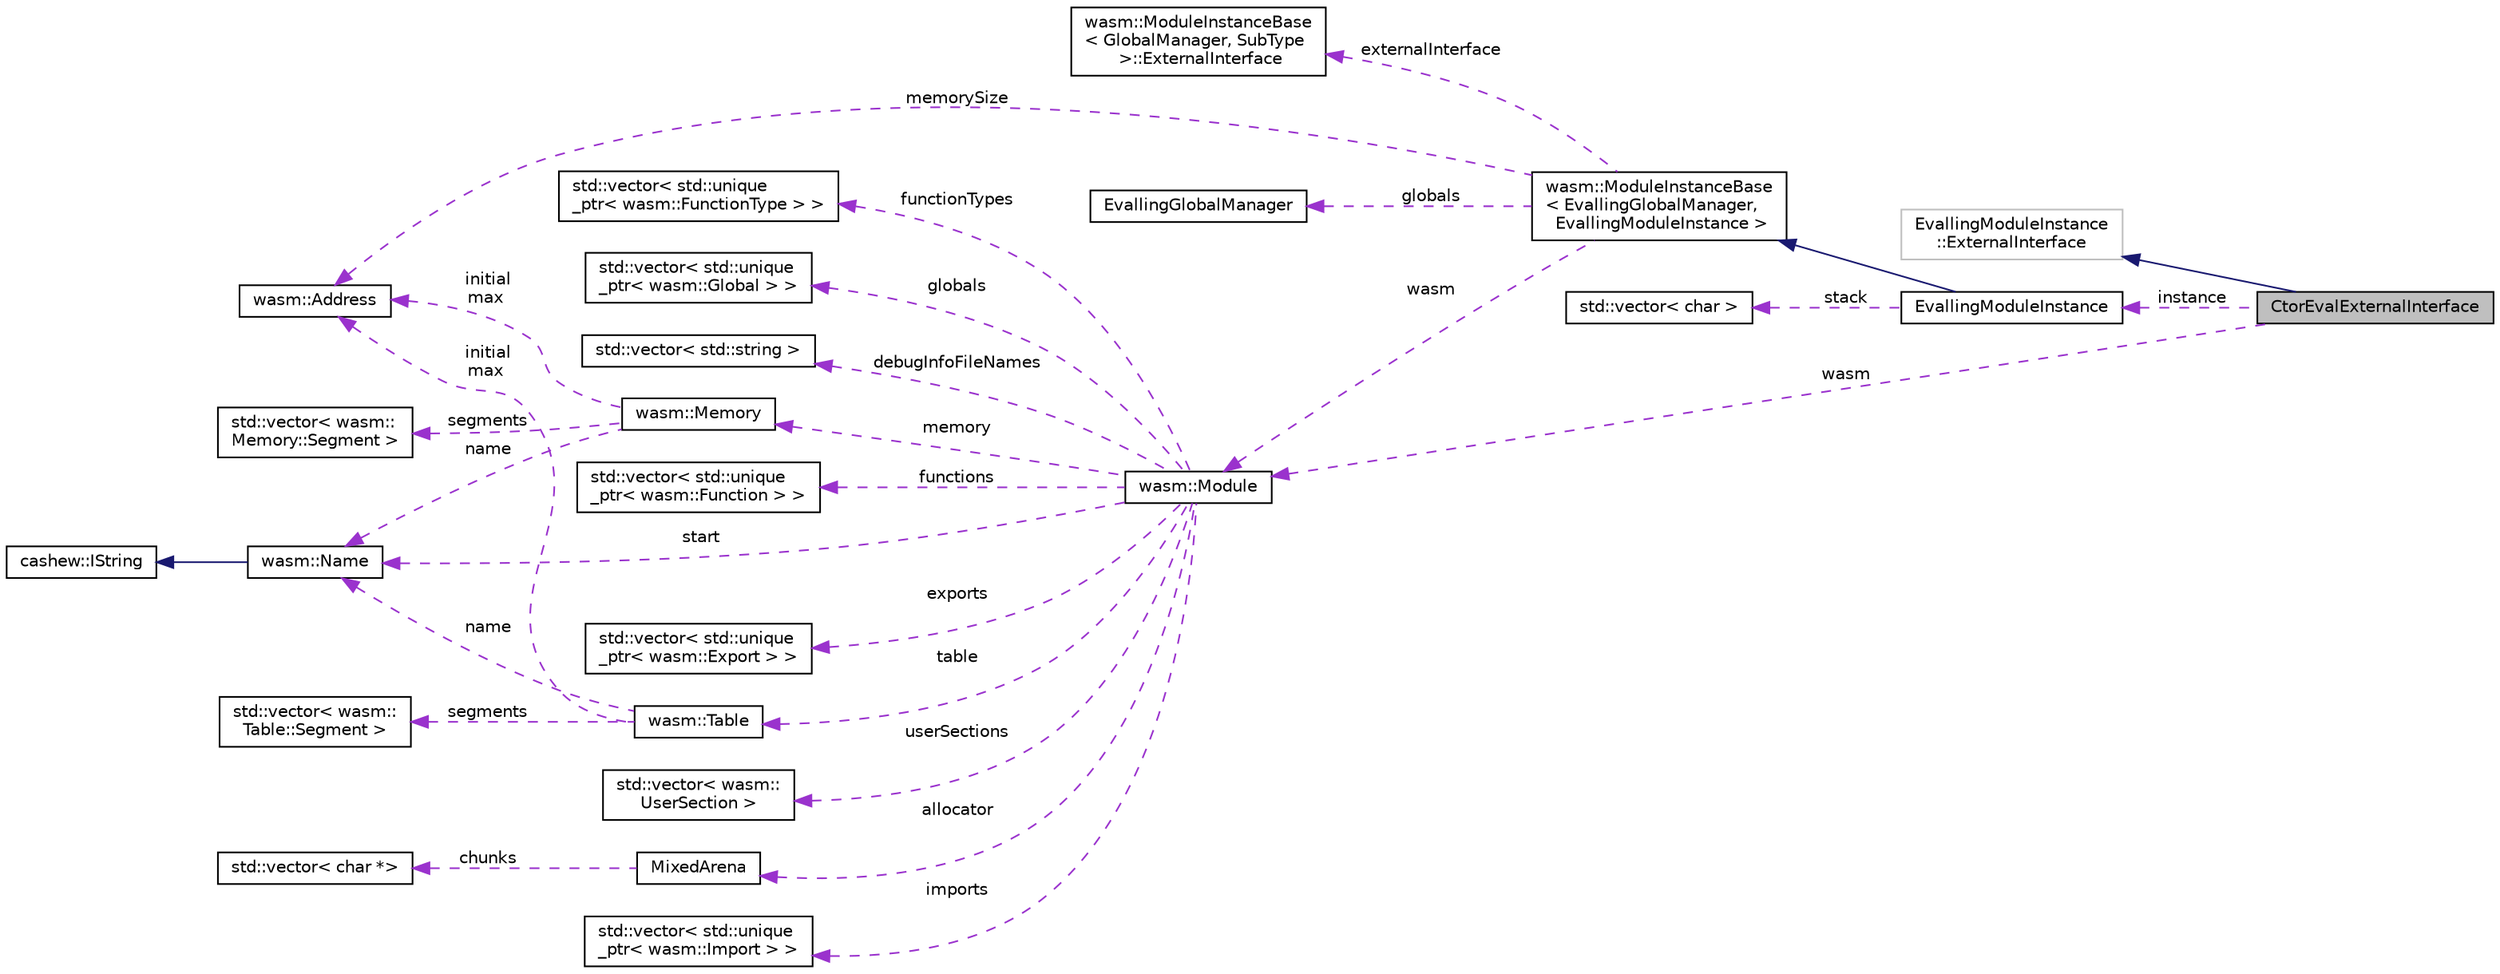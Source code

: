digraph "CtorEvalExternalInterface"
{
  edge [fontname="Helvetica",fontsize="10",labelfontname="Helvetica",labelfontsize="10"];
  node [fontname="Helvetica",fontsize="10",shape=record];
  rankdir="LR";
  Node2 [label="CtorEvalExternalInterface",height=0.2,width=0.4,color="black", fillcolor="grey75", style="filled", fontcolor="black"];
  Node3 -> Node2 [dir="back",color="midnightblue",fontsize="10",style="solid",fontname="Helvetica"];
  Node3 [label="EvallingModuleInstance\l::ExternalInterface",height=0.2,width=0.4,color="grey75", fillcolor="white", style="filled"];
  Node4 -> Node2 [dir="back",color="darkorchid3",fontsize="10",style="dashed",label=" instance" ,fontname="Helvetica"];
  Node4 [label="EvallingModuleInstance",height=0.2,width=0.4,color="black", fillcolor="white", style="filled",URL="$class_evalling_module_instance.html"];
  Node5 -> Node4 [dir="back",color="midnightblue",fontsize="10",style="solid",fontname="Helvetica"];
  Node5 [label="wasm::ModuleInstanceBase\l\< EvallingGlobalManager,\l EvallingModuleInstance \>",height=0.2,width=0.4,color="black", fillcolor="white", style="filled",URL="$classwasm_1_1_module_instance_base.html"];
  Node6 -> Node5 [dir="back",color="darkorchid3",fontsize="10",style="dashed",label=" memorySize" ,fontname="Helvetica"];
  Node6 [label="wasm::Address",height=0.2,width=0.4,color="black", fillcolor="white", style="filled",URL="$structwasm_1_1_address.html"];
  Node7 -> Node5 [dir="back",color="darkorchid3",fontsize="10",style="dashed",label=" wasm" ,fontname="Helvetica"];
  Node7 [label="wasm::Module",height=0.2,width=0.4,color="black", fillcolor="white", style="filled",URL="$classwasm_1_1_module.html"];
  Node8 -> Node7 [dir="back",color="darkorchid3",fontsize="10",style="dashed",label=" start" ,fontname="Helvetica"];
  Node8 [label="wasm::Name",height=0.2,width=0.4,color="black", fillcolor="white", style="filled",URL="$structwasm_1_1_name.html"];
  Node9 -> Node8 [dir="back",color="midnightblue",fontsize="10",style="solid",fontname="Helvetica"];
  Node9 [label="cashew::IString",height=0.2,width=0.4,color="black", fillcolor="white", style="filled",URL="$structcashew_1_1_i_string.html"];
  Node10 -> Node7 [dir="back",color="darkorchid3",fontsize="10",style="dashed",label=" functions" ,fontname="Helvetica"];
  Node10 [label="std::vector\< std::unique\l_ptr\< wasm::Function \> \>",height=0.2,width=0.4,color="black", fillcolor="white", style="filled",URL="$classstd_1_1vector.html"];
  Node11 -> Node7 [dir="back",color="darkorchid3",fontsize="10",style="dashed",label=" memory" ,fontname="Helvetica"];
  Node11 [label="wasm::Memory",height=0.2,width=0.4,color="black", fillcolor="white", style="filled",URL="$classwasm_1_1_memory.html"];
  Node8 -> Node11 [dir="back",color="darkorchid3",fontsize="10",style="dashed",label=" name" ,fontname="Helvetica"];
  Node6 -> Node11 [dir="back",color="darkorchid3",fontsize="10",style="dashed",label=" initial\nmax" ,fontname="Helvetica"];
  Node12 -> Node11 [dir="back",color="darkorchid3",fontsize="10",style="dashed",label=" segments" ,fontname="Helvetica"];
  Node12 [label="std::vector\< wasm::\lMemory::Segment \>",height=0.2,width=0.4,color="black", fillcolor="white", style="filled",URL="$classstd_1_1vector.html"];
  Node13 -> Node7 [dir="back",color="darkorchid3",fontsize="10",style="dashed",label=" exports" ,fontname="Helvetica"];
  Node13 [label="std::vector\< std::unique\l_ptr\< wasm::Export \> \>",height=0.2,width=0.4,color="black", fillcolor="white", style="filled",URL="$classstd_1_1vector.html"];
  Node14 -> Node7 [dir="back",color="darkorchid3",fontsize="10",style="dashed",label=" table" ,fontname="Helvetica"];
  Node14 [label="wasm::Table",height=0.2,width=0.4,color="black", fillcolor="white", style="filled",URL="$classwasm_1_1_table.html"];
  Node15 -> Node14 [dir="back",color="darkorchid3",fontsize="10",style="dashed",label=" segments" ,fontname="Helvetica"];
  Node15 [label="std::vector\< wasm::\lTable::Segment \>",height=0.2,width=0.4,color="black", fillcolor="white", style="filled",URL="$classstd_1_1vector.html"];
  Node8 -> Node14 [dir="back",color="darkorchid3",fontsize="10",style="dashed",label=" name" ,fontname="Helvetica"];
  Node6 -> Node14 [dir="back",color="darkorchid3",fontsize="10",style="dashed",label=" initial\nmax" ,fontname="Helvetica"];
  Node16 -> Node7 [dir="back",color="darkorchid3",fontsize="10",style="dashed",label=" userSections" ,fontname="Helvetica"];
  Node16 [label="std::vector\< wasm::\lUserSection \>",height=0.2,width=0.4,color="black", fillcolor="white", style="filled",URL="$classstd_1_1vector.html"];
  Node17 -> Node7 [dir="back",color="darkorchid3",fontsize="10",style="dashed",label=" allocator" ,fontname="Helvetica"];
  Node17 [label="MixedArena",height=0.2,width=0.4,color="black", fillcolor="white", style="filled",URL="$struct_mixed_arena.html"];
  Node18 -> Node17 [dir="back",color="darkorchid3",fontsize="10",style="dashed",label=" chunks" ,fontname="Helvetica"];
  Node18 [label="std::vector\< char *\>",height=0.2,width=0.4,color="black", fillcolor="white", style="filled",URL="$classstd_1_1vector.html"];
  Node19 -> Node7 [dir="back",color="darkorchid3",fontsize="10",style="dashed",label=" imports" ,fontname="Helvetica"];
  Node19 [label="std::vector\< std::unique\l_ptr\< wasm::Import \> \>",height=0.2,width=0.4,color="black", fillcolor="white", style="filled",URL="$classstd_1_1vector.html"];
  Node20 -> Node7 [dir="back",color="darkorchid3",fontsize="10",style="dashed",label=" functionTypes" ,fontname="Helvetica"];
  Node20 [label="std::vector\< std::unique\l_ptr\< wasm::FunctionType \> \>",height=0.2,width=0.4,color="black", fillcolor="white", style="filled",URL="$classstd_1_1vector.html"];
  Node21 -> Node7 [dir="back",color="darkorchid3",fontsize="10",style="dashed",label=" globals" ,fontname="Helvetica"];
  Node21 [label="std::vector\< std::unique\l_ptr\< wasm::Global \> \>",height=0.2,width=0.4,color="black", fillcolor="white", style="filled",URL="$classstd_1_1vector.html"];
  Node22 -> Node7 [dir="back",color="darkorchid3",fontsize="10",style="dashed",label=" debugInfoFileNames" ,fontname="Helvetica"];
  Node22 [label="std::vector\< std::string \>",height=0.2,width=0.4,color="black", fillcolor="white", style="filled",URL="$classstd_1_1vector.html"];
  Node23 -> Node5 [dir="back",color="darkorchid3",fontsize="10",style="dashed",label=" externalInterface" ,fontname="Helvetica"];
  Node23 [label="wasm::ModuleInstanceBase\l\< GlobalManager, SubType\l \>::ExternalInterface",height=0.2,width=0.4,color="black", fillcolor="white", style="filled",URL="$structwasm_1_1_module_instance_base_1_1_external_interface.html"];
  Node24 -> Node5 [dir="back",color="darkorchid3",fontsize="10",style="dashed",label=" globals" ,fontname="Helvetica"];
  Node24 [label="EvallingGlobalManager",height=0.2,width=0.4,color="black", fillcolor="white", style="filled",URL="$class_evalling_global_manager.html"];
  Node25 -> Node4 [dir="back",color="darkorchid3",fontsize="10",style="dashed",label=" stack" ,fontname="Helvetica"];
  Node25 [label="std::vector\< char \>",height=0.2,width=0.4,color="black", fillcolor="white", style="filled",URL="$classstd_1_1vector.html"];
  Node7 -> Node2 [dir="back",color="darkorchid3",fontsize="10",style="dashed",label=" wasm" ,fontname="Helvetica"];
}
